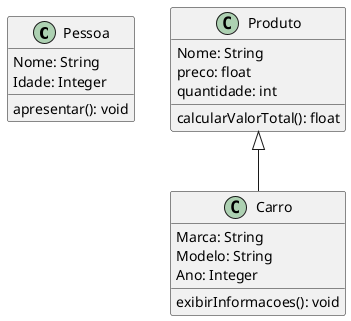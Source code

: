 @startuml
    class Pessoa {
        Nome: String
        Idade: Integer
        apresentar(): void
    }
    class Carro {
        Marca: String
        Modelo: String
        Ano: Integer
        exibirInformacoes(): void
    }

    class Produto { 
        Nome: String
        preco: float
        quantidade: int
        calcularValorTotal(): float
    }

    Produto <|-- Carro 
@enduml